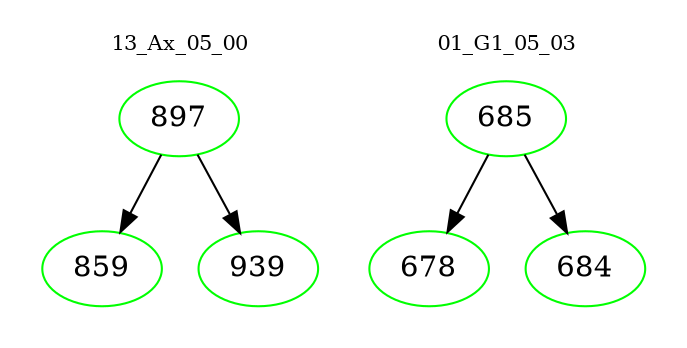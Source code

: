 digraph{
subgraph cluster_0 {
color = white
label = "13_Ax_05_00";
fontsize=10;
T0_897 [label="897", color="green"]
T0_897 -> T0_859 [color="black"]
T0_859 [label="859", color="green"]
T0_897 -> T0_939 [color="black"]
T0_939 [label="939", color="green"]
}
subgraph cluster_1 {
color = white
label = "01_G1_05_03";
fontsize=10;
T1_685 [label="685", color="green"]
T1_685 -> T1_678 [color="black"]
T1_678 [label="678", color="green"]
T1_685 -> T1_684 [color="black"]
T1_684 [label="684", color="green"]
}
}

